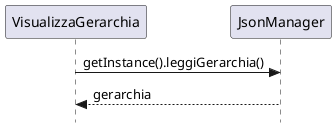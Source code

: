 @startuml singleton

skinparam style strictuml

participant VisualizzaGerarchia as VG
participant JsonManager as JM

VG -> JM : getInstance().leggiGerarchia()
JM --> VG : gerarchia

@enduml